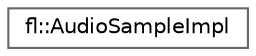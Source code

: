 digraph "Graphical Class Hierarchy"
{
 // INTERACTIVE_SVG=YES
 // LATEX_PDF_SIZE
  bgcolor="transparent";
  edge [fontname=Helvetica,fontsize=10,labelfontname=Helvetica,labelfontsize=10];
  node [fontname=Helvetica,fontsize=10,shape=box,height=0.2,width=0.4];
  rankdir="LR";
  Node0 [id="Node000000",label="fl::AudioSampleImpl",height=0.2,width=0.4,color="grey40", fillcolor="white", style="filled",URL="$da/d39/classfl_1_1_audio_sample_impl.html",tooltip=" "];
}
